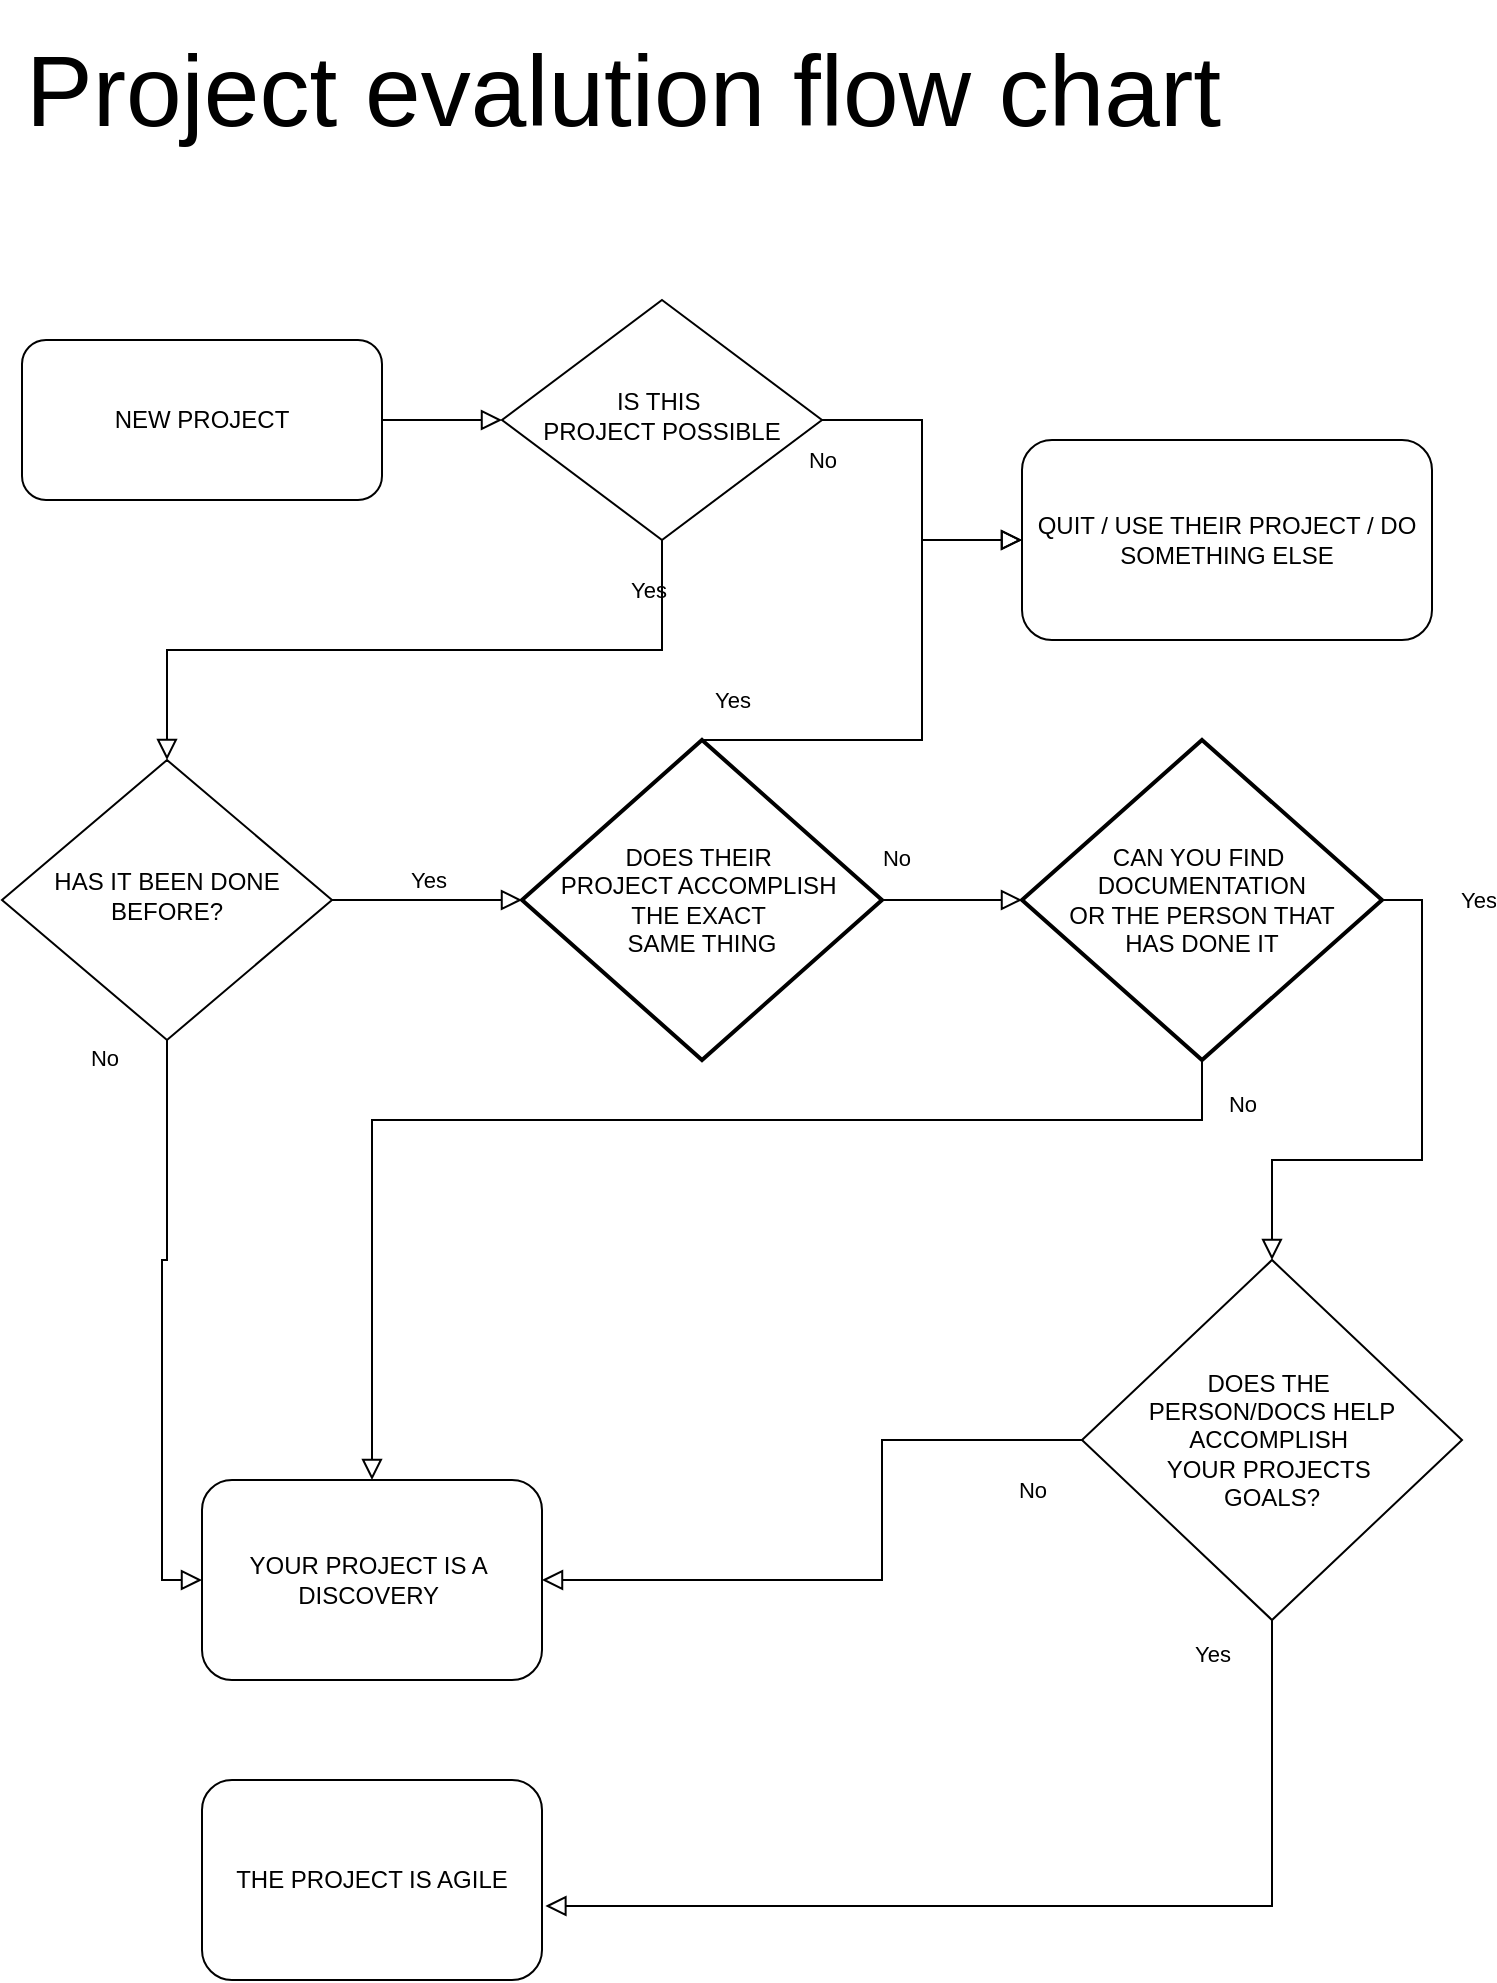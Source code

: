 <mxfile version="24.7.7">
  <diagram id="C5RBs43oDa-KdzZeNtuy" name="Page-1">
    <mxGraphModel dx="1221" dy="725" grid="1" gridSize="10" guides="1" tooltips="1" connect="1" arrows="1" fold="1" page="1" pageScale="1" pageWidth="827" pageHeight="1169" math="0" shadow="0">
      <root>
        <mxCell id="WIyWlLk6GJQsqaUBKTNV-0" />
        <mxCell id="WIyWlLk6GJQsqaUBKTNV-1" parent="WIyWlLk6GJQsqaUBKTNV-0" />
        <mxCell id="WIyWlLk6GJQsqaUBKTNV-2" value="" style="rounded=0;html=1;jettySize=auto;orthogonalLoop=1;fontSize=11;endArrow=block;endFill=0;endSize=8;strokeWidth=1;shadow=0;labelBackgroundColor=none;edgeStyle=orthogonalEdgeStyle;" parent="WIyWlLk6GJQsqaUBKTNV-1" source="WIyWlLk6GJQsqaUBKTNV-3" target="WIyWlLk6GJQsqaUBKTNV-6" edge="1">
          <mxGeometry relative="1" as="geometry" />
        </mxCell>
        <mxCell id="WIyWlLk6GJQsqaUBKTNV-3" value="NEW PROJECT" style="rounded=1;whiteSpace=wrap;html=1;fontSize=12;glass=0;strokeWidth=1;shadow=0;" parent="WIyWlLk6GJQsqaUBKTNV-1" vertex="1">
          <mxGeometry x="40" y="220" width="180" height="80" as="geometry" />
        </mxCell>
        <mxCell id="WIyWlLk6GJQsqaUBKTNV-4" value="Yes" style="rounded=0;html=1;jettySize=auto;orthogonalLoop=1;fontSize=11;endArrow=block;endFill=0;endSize=8;strokeWidth=1;shadow=0;labelBackgroundColor=none;edgeStyle=orthogonalEdgeStyle;exitX=0.5;exitY=1;exitDx=0;exitDy=0;" parent="WIyWlLk6GJQsqaUBKTNV-1" source="WIyWlLk6GJQsqaUBKTNV-6" target="WIyWlLk6GJQsqaUBKTNV-10" edge="1">
          <mxGeometry x="-0.654" y="-30" relative="1" as="geometry">
            <mxPoint as="offset" />
          </mxGeometry>
        </mxCell>
        <mxCell id="WIyWlLk6GJQsqaUBKTNV-5" value="No" style="edgeStyle=orthogonalEdgeStyle;rounded=0;html=1;jettySize=auto;orthogonalLoop=1;fontSize=11;endArrow=block;endFill=0;endSize=8;strokeWidth=1;shadow=0;labelBackgroundColor=none;" parent="WIyWlLk6GJQsqaUBKTNV-1" source="WIyWlLk6GJQsqaUBKTNV-6" target="WIyWlLk6GJQsqaUBKTNV-7" edge="1">
          <mxGeometry x="-1" y="-20" relative="1" as="geometry">
            <mxPoint as="offset" />
          </mxGeometry>
        </mxCell>
        <mxCell id="WIyWlLk6GJQsqaUBKTNV-6" value="IS THIS&amp;nbsp;&lt;div&gt;PROJECT&amp;nbsp;&lt;span style=&quot;background-color: initial;&quot;&gt;POSSIBLE&lt;/span&gt;&lt;/div&gt;" style="rhombus;whiteSpace=wrap;html=1;shadow=0;fontFamily=Helvetica;fontSize=12;align=center;strokeWidth=1;spacing=6;spacingTop=-4;" parent="WIyWlLk6GJQsqaUBKTNV-1" vertex="1">
          <mxGeometry x="280" y="200" width="160" height="120" as="geometry" />
        </mxCell>
        <mxCell id="WIyWlLk6GJQsqaUBKTNV-7" value="QUIT / USE THEIR PROJECT / DO SOMETHING ELSE" style="rounded=1;whiteSpace=wrap;html=1;fontSize=12;glass=0;strokeWidth=1;shadow=0;" parent="WIyWlLk6GJQsqaUBKTNV-1" vertex="1">
          <mxGeometry x="540" y="270" width="205" height="100" as="geometry" />
        </mxCell>
        <mxCell id="WIyWlLk6GJQsqaUBKTNV-8" value="No" style="rounded=0;html=1;jettySize=auto;orthogonalLoop=1;fontSize=11;endArrow=block;endFill=0;endSize=8;strokeWidth=1;shadow=0;labelBackgroundColor=none;edgeStyle=orthogonalEdgeStyle;entryX=0;entryY=0.5;entryDx=0;entryDy=0;exitX=0.5;exitY=1;exitDx=0;exitDy=0;" parent="WIyWlLk6GJQsqaUBKTNV-1" source="WIyWlLk6GJQsqaUBKTNV-10" target="WIyWlLk6GJQsqaUBKTNV-11" edge="1">
          <mxGeometry x="-0.941" y="-32" relative="1" as="geometry">
            <mxPoint as="offset" />
          </mxGeometry>
        </mxCell>
        <mxCell id="WIyWlLk6GJQsqaUBKTNV-10" value="HAS IT&lt;span style=&quot;background-color: initial;&quot;&gt;&amp;nbsp;BEEN DONE BEFORE?&lt;/span&gt;" style="rhombus;whiteSpace=wrap;html=1;shadow=0;fontFamily=Helvetica;fontSize=12;align=center;strokeWidth=1;spacing=6;spacingTop=-4;" parent="WIyWlLk6GJQsqaUBKTNV-1" vertex="1">
          <mxGeometry x="30" y="430" width="165" height="140" as="geometry" />
        </mxCell>
        <mxCell id="WIyWlLk6GJQsqaUBKTNV-11" value="YOUR PROJECT IS A&amp;nbsp;&lt;div&gt;DISCOVERY&amp;nbsp;&lt;/div&gt;" style="rounded=1;whiteSpace=wrap;html=1;fontSize=12;glass=0;strokeWidth=1;shadow=0;" parent="WIyWlLk6GJQsqaUBKTNV-1" vertex="1">
          <mxGeometry x="130" y="790" width="170" height="100" as="geometry" />
        </mxCell>
        <mxCell id="Jffv-g7i9ElC8cjcIQwQ-3" value="CAN YOU FIND&amp;nbsp;&lt;div&gt;DOCUMENTATION&lt;div&gt;&amp;nbsp;OR THE PERSON THAT&amp;nbsp;&lt;/div&gt;&lt;div&gt;HAS DONE IT&lt;/div&gt;&lt;/div&gt;" style="strokeWidth=2;html=1;shape=mxgraph.flowchart.decision;whiteSpace=wrap;" parent="WIyWlLk6GJQsqaUBKTNV-1" vertex="1">
          <mxGeometry x="540" y="420" width="180" height="160" as="geometry" />
        </mxCell>
        <mxCell id="Jffv-g7i9ElC8cjcIQwQ-8" value="No" style="rounded=0;html=1;jettySize=auto;orthogonalLoop=1;fontSize=11;endArrow=block;endFill=0;endSize=8;strokeWidth=1;shadow=0;labelBackgroundColor=none;exitX=0.5;exitY=1;exitDx=0;exitDy=0;exitPerimeter=0;entryX=0.5;entryY=0;entryDx=0;entryDy=0;edgeStyle=orthogonalEdgeStyle;" parent="WIyWlLk6GJQsqaUBKTNV-1" source="Jffv-g7i9ElC8cjcIQwQ-3" target="WIyWlLk6GJQsqaUBKTNV-11" edge="1">
          <mxGeometry x="-0.929" y="20" relative="1" as="geometry">
            <mxPoint as="offset" />
            <mxPoint x="500" y="650" as="sourcePoint" />
            <mxPoint x="480" y="780" as="targetPoint" />
            <Array as="points">
              <mxPoint x="630" y="610" />
              <mxPoint x="500" y="610" />
              <mxPoint x="215" y="610" />
            </Array>
          </mxGeometry>
        </mxCell>
        <mxCell id="Jffv-g7i9ElC8cjcIQwQ-11" value="DOES THE&amp;nbsp;&lt;div&gt;PERSON/DOCS HELP&lt;div&gt;ACCOMPLISH&amp;nbsp;&lt;/div&gt;&lt;div&gt;YOUR PROJECTS&amp;nbsp;&lt;/div&gt;&lt;div&gt;GOALS?&lt;/div&gt;&lt;/div&gt;" style="rhombus;whiteSpace=wrap;html=1;direction=south;" parent="WIyWlLk6GJQsqaUBKTNV-1" vertex="1">
          <mxGeometry x="570" y="680" width="190" height="180" as="geometry" />
        </mxCell>
        <mxCell id="Jffv-g7i9ElC8cjcIQwQ-12" value="Yes" style="rounded=0;html=1;jettySize=auto;orthogonalLoop=1;fontSize=11;endArrow=block;endFill=0;endSize=8;strokeWidth=1;shadow=0;labelBackgroundColor=none;entryX=0;entryY=0.5;entryDx=0;entryDy=0;exitX=1;exitY=0.5;exitDx=0;exitDy=0;exitPerimeter=0;edgeStyle=orthogonalEdgeStyle;" parent="WIyWlLk6GJQsqaUBKTNV-1" source="Jffv-g7i9ElC8cjcIQwQ-3" target="Jffv-g7i9ElC8cjcIQwQ-11" edge="1">
          <mxGeometry x="-0.873" y="-30" relative="1" as="geometry">
            <mxPoint x="30" y="-30" as="offset" />
            <mxPoint x="480" y="570" as="sourcePoint" />
            <mxPoint x="555" y="570" as="targetPoint" />
          </mxGeometry>
        </mxCell>
        <mxCell id="Jffv-g7i9ElC8cjcIQwQ-13" value="Yes" style="edgeStyle=orthogonalEdgeStyle;rounded=0;html=1;jettySize=auto;orthogonalLoop=1;fontSize=11;endArrow=block;endFill=0;endSize=8;strokeWidth=1;shadow=0;labelBackgroundColor=none;exitX=1;exitY=0.5;exitDx=0;exitDy=0;entryX=1.01;entryY=0.63;entryDx=0;entryDy=0;entryPerimeter=0;" parent="WIyWlLk6GJQsqaUBKTNV-1" source="Jffv-g7i9ElC8cjcIQwQ-11" target="Jffv-g7i9ElC8cjcIQwQ-30" edge="1">
          <mxGeometry x="-0.935" y="-30" relative="1" as="geometry">
            <mxPoint as="offset" />
            <mxPoint x="820" y="880" as="sourcePoint" />
            <mxPoint x="730" y="960" as="targetPoint" />
            <Array as="points">
              <mxPoint x="665" y="1003" />
            </Array>
          </mxGeometry>
        </mxCell>
        <mxCell id="Jffv-g7i9ElC8cjcIQwQ-14" value="No" style="rounded=0;html=1;jettySize=auto;orthogonalLoop=1;fontSize=11;endArrow=block;endFill=0;endSize=8;strokeWidth=1;shadow=0;labelBackgroundColor=none;exitX=0.5;exitY=1;exitDx=0;exitDy=0;entryX=1;entryY=0.5;entryDx=0;entryDy=0;edgeStyle=orthogonalEdgeStyle;" parent="WIyWlLk6GJQsqaUBKTNV-1" source="Jffv-g7i9ElC8cjcIQwQ-11" target="WIyWlLk6GJQsqaUBKTNV-11" edge="1">
          <mxGeometry x="-0.854" y="25" relative="1" as="geometry">
            <mxPoint as="offset" />
            <mxPoint x="697" y="740" as="sourcePoint" />
            <mxPoint x="450" y="1050" as="targetPoint" />
            <Array as="points">
              <mxPoint x="470" y="770" />
            </Array>
          </mxGeometry>
        </mxCell>
        <mxCell id="Jffv-g7i9ElC8cjcIQwQ-18" value="DOES THEIR&amp;nbsp;&lt;div&gt;&lt;span style=&quot;background-color: initial;&quot;&gt;PROJECT ACCOMPLISH&amp;nbsp;&lt;/span&gt;&lt;div&gt;&lt;div&gt;THE EXACT&amp;nbsp;&lt;/div&gt;&lt;div&gt;SAME THING&lt;/div&gt;&lt;/div&gt;&lt;/div&gt;" style="strokeWidth=2;html=1;shape=mxgraph.flowchart.decision;whiteSpace=wrap;" parent="WIyWlLk6GJQsqaUBKTNV-1" vertex="1">
          <mxGeometry x="290" y="420" width="180" height="160" as="geometry" />
        </mxCell>
        <mxCell id="Jffv-g7i9ElC8cjcIQwQ-19" value="Yes" style="edgeStyle=orthogonalEdgeStyle;rounded=0;html=1;jettySize=auto;orthogonalLoop=1;fontSize=11;endArrow=block;endFill=0;endSize=8;strokeWidth=1;shadow=0;labelBackgroundColor=none;exitX=1;exitY=0.5;exitDx=0;exitDy=0;entryX=0;entryY=0.5;entryDx=0;entryDy=0;entryPerimeter=0;" parent="WIyWlLk6GJQsqaUBKTNV-1" source="WIyWlLk6GJQsqaUBKTNV-10" target="Jffv-g7i9ElC8cjcIQwQ-18" edge="1">
          <mxGeometry y="10" relative="1" as="geometry">
            <mxPoint as="offset" />
            <mxPoint x="144.5" y="700" as="sourcePoint" />
            <mxPoint x="250" y="590" as="targetPoint" />
          </mxGeometry>
        </mxCell>
        <mxCell id="Jffv-g7i9ElC8cjcIQwQ-20" value="Yes" style="rounded=0;html=1;jettySize=auto;orthogonalLoop=1;fontSize=11;endArrow=block;endFill=0;endSize=8;strokeWidth=1;shadow=0;labelBackgroundColor=none;entryX=0;entryY=0.5;entryDx=0;entryDy=0;exitX=0.5;exitY=0;exitDx=0;exitDy=0;exitPerimeter=0;edgeStyle=orthogonalEdgeStyle;" parent="WIyWlLk6GJQsqaUBKTNV-1" source="Jffv-g7i9ElC8cjcIQwQ-18" target="WIyWlLk6GJQsqaUBKTNV-7" edge="1">
          <mxGeometry x="-0.885" y="20" relative="1" as="geometry">
            <mxPoint as="offset" />
            <mxPoint x="240" y="680" as="sourcePoint" />
            <mxPoint x="475" y="600" as="targetPoint" />
            <Array as="points">
              <mxPoint x="490" y="420" />
              <mxPoint x="490" y="320" />
            </Array>
          </mxGeometry>
        </mxCell>
        <mxCell id="Jffv-g7i9ElC8cjcIQwQ-22" value="No" style="rounded=0;html=1;jettySize=auto;orthogonalLoop=1;fontSize=11;endArrow=block;endFill=0;endSize=8;strokeWidth=1;shadow=0;labelBackgroundColor=none;edgeStyle=orthogonalEdgeStyle;exitX=1;exitY=0.5;exitDx=0;exitDy=0;exitPerimeter=0;entryX=0;entryY=0.5;entryDx=0;entryDy=0;entryPerimeter=0;" parent="WIyWlLk6GJQsqaUBKTNV-1" source="Jffv-g7i9ElC8cjcIQwQ-18" target="Jffv-g7i9ElC8cjcIQwQ-3" edge="1">
          <mxGeometry x="-0.812" y="21" relative="1" as="geometry">
            <mxPoint as="offset" />
            <mxPoint x="459.5" y="600" as="sourcePoint" />
            <mxPoint x="460.5" y="700" as="targetPoint" />
          </mxGeometry>
        </mxCell>
        <mxCell id="Jffv-g7i9ElC8cjcIQwQ-29" value="Project evalution flow chart" style="text;strokeColor=none;align=left;fillColor=none;html=1;verticalAlign=middle;whiteSpace=wrap;rounded=0;fontSize=50;" parent="WIyWlLk6GJQsqaUBKTNV-1" vertex="1">
          <mxGeometry x="40" y="50" width="650" height="90" as="geometry" />
        </mxCell>
        <mxCell id="Jffv-g7i9ElC8cjcIQwQ-30" value="THE PROJECT IS AGILE" style="rounded=1;whiteSpace=wrap;html=1;fontSize=12;glass=0;strokeWidth=1;shadow=0;" parent="WIyWlLk6GJQsqaUBKTNV-1" vertex="1">
          <mxGeometry x="130" y="940" width="170" height="100" as="geometry" />
        </mxCell>
      </root>
    </mxGraphModel>
  </diagram>
</mxfile>
